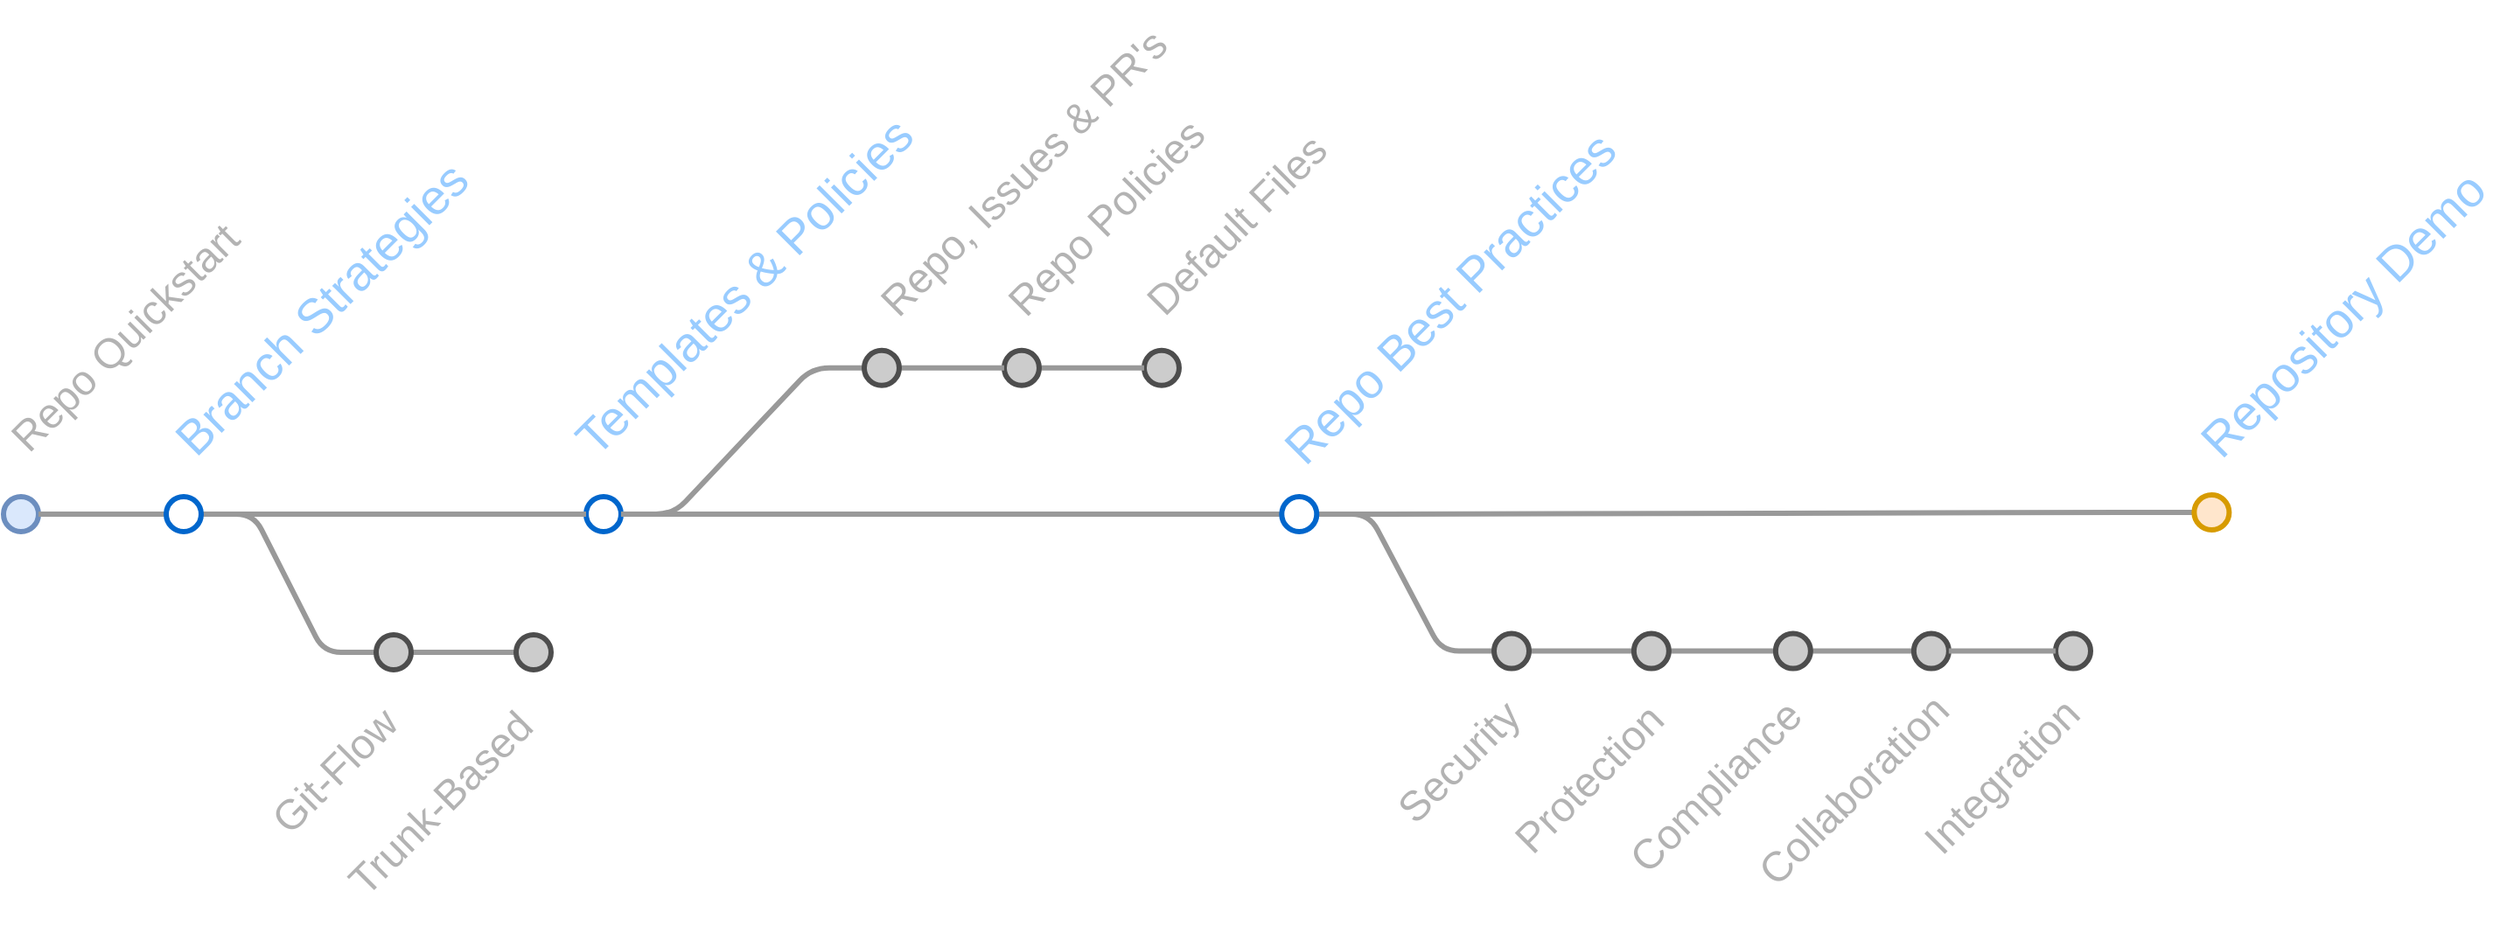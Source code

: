 <mxfile>
    <diagram id="iqNBcv5D5UAEnluReGte" name="Page-1">
        <mxGraphModel dx="1096" dy="696" grid="1" gridSize="10" guides="1" tooltips="1" connect="1" arrows="1" fold="1" page="1" pageScale="1" pageWidth="1169" pageHeight="827" math="0" shadow="0">
            <root>
                <mxCell id="0"/>
                <mxCell id="1" parent="0"/>
                <mxCell id="KxlWeBCbH4CNowEoGFHw-4" value="" style="ellipse;whiteSpace=wrap;html=1;aspect=fixed;strokeWidth=3;fillColor=#dae8fc;strokeColor=#6c8ebf;" parent="1" vertex="1">
                    <mxGeometry x="17" y="310.99" width="20" height="20" as="geometry"/>
                </mxCell>
                <mxCell id="KxlWeBCbH4CNowEoGFHw-6" value="Repo Quickstart" style="text;html=1;strokeColor=none;fillColor=none;align=left;verticalAlign=middle;whiteSpace=wrap;rounded=0;shadow=0;rotation=315;fontColor=#B3B3B3;fontSize=24;" parent="1" vertex="1">
                    <mxGeometry x="-3.15" y="205.5" width="189.3" height="20" as="geometry"/>
                </mxCell>
                <mxCell id="KxlWeBCbH4CNowEoGFHw-7" value="" style="endArrow=none;html=1;strokeWidth=3;entryX=1;entryY=0.5;entryDx=0;entryDy=0;exitX=0;exitY=0.5;exitDx=0;exitDy=0;strokeColor=#999999;startArrow=none;" parent="1" source="3" target="KxlWeBCbH4CNowEoGFHw-4" edge="1">
                    <mxGeometry width="50" height="50" relative="1" as="geometry">
                        <mxPoint x="127" y="320" as="sourcePoint"/>
                        <mxPoint x="77" y="330" as="targetPoint"/>
                    </mxGeometry>
                </mxCell>
                <mxCell id="KxlWeBCbH4CNowEoGFHw-25" style="edgeStyle=entityRelationEdgeStyle;rounded=1;orthogonalLoop=1;jettySize=auto;html=1;entryX=0;entryY=0.5;entryDx=0;entryDy=0;endArrow=none;endFill=0;strokeWidth=3;fontColor=#B3B3B3;exitX=1;exitY=0.5;exitDx=0;exitDy=0;strokeColor=#999999;" parent="1" source="KxlWeBCbH4CNowEoGFHw-8" target="KxlWeBCbH4CNowEoGFHw-24" edge="1">
                    <mxGeometry relative="1" as="geometry"/>
                </mxCell>
                <mxCell id="KxlWeBCbH4CNowEoGFHw-8" value="" style="ellipse;whiteSpace=wrap;html=1;aspect=fixed;strokeWidth=3;strokeColor=#0066CC;" parent="1" vertex="1">
                    <mxGeometry x="350" y="310.99" width="20" height="20" as="geometry"/>
                </mxCell>
                <mxCell id="KxlWeBCbH4CNowEoGFHw-51" style="edgeStyle=entityRelationEdgeStyle;rounded=1;orthogonalLoop=1;jettySize=auto;html=1;entryX=0;entryY=0.5;entryDx=0;entryDy=0;endArrow=none;endFill=0;strokeWidth=3;fontColor=#B3B3B3;strokeColor=#999999;exitX=1;exitY=0.5;exitDx=0;exitDy=0;" parent="1" source="KxlWeBCbH4CNowEoGFHw-12" target="KxlWeBCbH4CNowEoGFHw-35" edge="1">
                    <mxGeometry relative="1" as="geometry">
                        <mxPoint x="800" y="320" as="sourcePoint"/>
                    </mxGeometry>
                </mxCell>
                <mxCell id="KxlWeBCbH4CNowEoGFHw-52" style="edgeStyle=entityRelationEdgeStyle;rounded=1;orthogonalLoop=1;jettySize=auto;html=1;endArrow=none;endFill=0;strokeWidth=3;fontColor=#B3B3B3;strokeColor=#999999;exitX=1;exitY=0.5;exitDx=0;exitDy=0;" parent="1" source="KxlWeBCbH4CNowEoGFHw-12" target="KxlWeBCbH4CNowEoGFHw-53" edge="1">
                    <mxGeometry relative="1" as="geometry">
                        <mxPoint x="1191.19" y="322.81" as="targetPoint"/>
                        <mxPoint x="807.64" y="323.8" as="sourcePoint"/>
                    </mxGeometry>
                </mxCell>
                <mxCell id="KxlWeBCbH4CNowEoGFHw-18" value="Templates &amp;amp; Policies" style="text;html=1;strokeColor=none;fillColor=none;align=left;verticalAlign=middle;whiteSpace=wrap;rounded=0;shadow=0;rotation=315;fontColor=#99CCFF;fontStyle=0;fontSize=28;" parent="1" vertex="1">
                    <mxGeometry x="300.79" y="160.49" width="319.42" height="20" as="geometry"/>
                </mxCell>
                <mxCell id="KxlWeBCbH4CNowEoGFHw-19" value="Security" style="text;html=1;strokeColor=none;fillColor=none;align=right;verticalAlign=middle;whiteSpace=wrap;rounded=0;shadow=0;rotation=315;fontColor=#B3B3B3;fontSize=24;" parent="1" vertex="1">
                    <mxGeometry x="779.0" y="463.27" width="120" height="20" as="geometry"/>
                </mxCell>
                <mxCell id="KxlWeBCbH4CNowEoGFHw-21" value="" style="ellipse;whiteSpace=wrap;html=1;aspect=fixed;strokeWidth=3;fillColor=#CCCCCC;strokeColor=#4D4D4D;" parent="1" vertex="1">
                    <mxGeometry x="668.99" y="227.39" width="20" height="20" as="geometry"/>
                </mxCell>
                <mxCell id="KxlWeBCbH4CNowEoGFHw-37" style="edgeStyle=entityRelationEdgeStyle;rounded=1;orthogonalLoop=1;jettySize=auto;html=1;endArrow=none;endFill=0;strokeWidth=3;fontColor=#B3B3B3;strokeColor=#999999;" parent="1" source="KxlWeBCbH4CNowEoGFHw-23" target="KxlWeBCbH4CNowEoGFHw-21" edge="1">
                    <mxGeometry relative="1" as="geometry">
                        <mxPoint x="668.99" y="237.39" as="targetPoint"/>
                    </mxGeometry>
                </mxCell>
                <mxCell id="KxlWeBCbH4CNowEoGFHw-23" value="" style="ellipse;whiteSpace=wrap;html=1;aspect=fixed;strokeWidth=3;fillColor=#CCCCCC;strokeColor=#4D4D4D;" parent="1" vertex="1">
                    <mxGeometry x="588.99" y="227.39" width="20" height="20" as="geometry"/>
                </mxCell>
                <mxCell id="KxlWeBCbH4CNowEoGFHw-36" style="edgeStyle=entityRelationEdgeStyle;rounded=1;orthogonalLoop=1;jettySize=auto;html=1;endArrow=none;endFill=0;strokeWidth=3;fontColor=#B3B3B3;strokeColor=#999999;" parent="1" source="KxlWeBCbH4CNowEoGFHw-24" target="KxlWeBCbH4CNowEoGFHw-23" edge="1">
                    <mxGeometry relative="1" as="geometry"/>
                </mxCell>
                <mxCell id="KxlWeBCbH4CNowEoGFHw-24" value="" style="ellipse;whiteSpace=wrap;html=1;aspect=fixed;strokeWidth=3;fillColor=#CCCCCC;strokeColor=#4D4D4D;" parent="1" vertex="1">
                    <mxGeometry x="508.99" y="227.39" width="20" height="20" as="geometry"/>
                </mxCell>
                <mxCell id="KxlWeBCbH4CNowEoGFHw-29" value="Default Files" style="text;html=1;strokeColor=none;fillColor=none;align=left;verticalAlign=middle;whiteSpace=wrap;rounded=0;shadow=0;rotation=315;fontColor=#B3B3B3;fontSize=24;" parent="1" vertex="1">
                    <mxGeometry x="650" y="137.45" width="160.93" height="20" as="geometry"/>
                </mxCell>
                <mxCell id="KxlWeBCbH4CNowEoGFHw-30" value="Repo, Issues &amp;amp; PR's" style="text;html=1;strokeColor=none;fillColor=none;align=left;verticalAlign=middle;whiteSpace=wrap;rounded=0;shadow=0;rotation=315;fontColor=#B3B3B3;fontSize=24;" parent="1" vertex="1">
                    <mxGeometry x="485.79" y="110.07" width="241.15" height="20" as="geometry"/>
                </mxCell>
                <mxCell id="KxlWeBCbH4CNowEoGFHw-31" value="Repo Policies" style="text;html=1;strokeColor=none;fillColor=none;align=left;verticalAlign=middle;whiteSpace=wrap;rounded=0;shadow=0;rotation=315;fontColor=#B3B3B3;fontSize=24;" parent="1" vertex="1">
                    <mxGeometry x="565.74" y="124.17" width="200" height="20" as="geometry"/>
                </mxCell>
                <mxCell id="KxlWeBCbH4CNowEoGFHw-48" style="edgeStyle=entityRelationEdgeStyle;rounded=1;orthogonalLoop=1;jettySize=auto;html=1;entryX=0;entryY=0.5;entryDx=0;entryDy=0;endArrow=none;endFill=0;strokeWidth=3;fontColor=#B3B3B3;strokeColor=#999999;" parent="1" source="KxlWeBCbH4CNowEoGFHw-35" target="KxlWeBCbH4CNowEoGFHw-42" edge="1">
                    <mxGeometry relative="1" as="geometry"/>
                </mxCell>
                <mxCell id="KxlWeBCbH4CNowEoGFHw-35" value="" style="ellipse;whiteSpace=wrap;html=1;aspect=fixed;strokeWidth=3;fillColor=#CCCCCC;strokeColor=#4D4D4D;" parent="1" vertex="1">
                    <mxGeometry x="869" y="389.27" width="20" height="20" as="geometry"/>
                </mxCell>
                <mxCell id="KxlWeBCbH4CNowEoGFHw-41" value="Compliance" style="text;html=1;strokeColor=none;fillColor=none;align=right;verticalAlign=middle;whiteSpace=wrap;rounded=0;shadow=0;rotation=315;fontColor=#B3B3B3;fontSize=24;" parent="1" vertex="1">
                    <mxGeometry x="905.86" y="477.41" width="160" height="20" as="geometry"/>
                </mxCell>
                <mxCell id="KxlWeBCbH4CNowEoGFHw-49" style="edgeStyle=entityRelationEdgeStyle;rounded=1;orthogonalLoop=1;jettySize=auto;html=1;entryX=0;entryY=0.5;entryDx=0;entryDy=0;endArrow=none;endFill=0;strokeWidth=3;fontColor=#B3B3B3;strokeColor=#999999;" parent="1" source="KxlWeBCbH4CNowEoGFHw-42" target="KxlWeBCbH4CNowEoGFHw-44" edge="1">
                    <mxGeometry relative="1" as="geometry"/>
                </mxCell>
                <mxCell id="KxlWeBCbH4CNowEoGFHw-42" value="" style="ellipse;whiteSpace=wrap;html=1;aspect=fixed;strokeWidth=3;fillColor=#CCCCCC;strokeColor=#4D4D4D;" parent="1" vertex="1">
                    <mxGeometry x="948.93" y="389.27" width="20" height="20" as="geometry"/>
                </mxCell>
                <mxCell id="KxlWeBCbH4CNowEoGFHw-43" value="Collaboration" style="text;html=1;strokeColor=none;fillColor=none;align=right;verticalAlign=middle;whiteSpace=wrap;rounded=0;shadow=0;rotation=315;fontColor=#B3B3B3;fontSize=24;" parent="1" vertex="1">
                    <mxGeometry x="981.26" y="477.81" width="169.93" height="20" as="geometry"/>
                </mxCell>
                <mxCell id="KxlWeBCbH4CNowEoGFHw-50" style="edgeStyle=entityRelationEdgeStyle;rounded=1;orthogonalLoop=1;jettySize=auto;html=1;endArrow=none;endFill=0;strokeWidth=3;fontColor=#B3B3B3;strokeColor=#999999;" parent="1" source="KxlWeBCbH4CNowEoGFHw-44" target="KxlWeBCbH4CNowEoGFHw-46" edge="1">
                    <mxGeometry relative="1" as="geometry"/>
                </mxCell>
                <mxCell id="KxlWeBCbH4CNowEoGFHw-44" value="" style="ellipse;whiteSpace=wrap;html=1;aspect=fixed;strokeWidth=3;fillColor=#CCCCCC;strokeColor=#4D4D4D;" parent="1" vertex="1">
                    <mxGeometry x="1029.93" y="389.27" width="20" height="20" as="geometry"/>
                </mxCell>
                <mxCell id="KxlWeBCbH4CNowEoGFHw-45" value="Protection" style="text;html=1;strokeColor=none;fillColor=none;align=right;verticalAlign=middle;whiteSpace=wrap;rounded=0;shadow=0;rotation=315;fontColor=#B3B3B3;fontSize=24;" parent="1" vertex="1">
                    <mxGeometry x="861.26" y="465.27" width="120" height="20" as="geometry"/>
                </mxCell>
                <mxCell id="KxlWeBCbH4CNowEoGFHw-46" value="" style="ellipse;whiteSpace=wrap;html=1;aspect=fixed;strokeWidth=3;fillColor=#CCCCCC;strokeColor=#4D4D4D;" parent="1" vertex="1">
                    <mxGeometry x="1108.93" y="389.27" width="20" height="20" as="geometry"/>
                </mxCell>
                <mxCell id="KxlWeBCbH4CNowEoGFHw-47" value="Repo Best Practices" style="text;html=1;strokeColor=none;fillColor=none;align=left;verticalAlign=middle;whiteSpace=wrap;rounded=0;shadow=0;rotation=315;fontColor=#99CCFF;fontStyle=0;fontSize=28;" parent="1" vertex="1">
                    <mxGeometry x="710.18" y="175.82" width="290" height="20" as="geometry"/>
                </mxCell>
                <mxCell id="KxlWeBCbH4CNowEoGFHw-53" value="" style="ellipse;whiteSpace=wrap;html=1;aspect=fixed;strokeWidth=3;strokeColor=#d79b00;fillColor=#ffe6cc;" parent="1" vertex="1">
                    <mxGeometry x="1269.19" y="310" width="20" height="20" as="geometry"/>
                </mxCell>
                <mxCell id="KxlWeBCbH4CNowEoGFHw-54" value="Repository Demo" style="text;html=1;strokeColor=none;fillColor=none;align=left;verticalAlign=middle;whiteSpace=wrap;rounded=0;shadow=0;rotation=315;fontColor=#99CCFF;fontStyle=0;fontSize=28;" parent="1" vertex="1">
                    <mxGeometry x="1244.69" y="197.38" width="218.99" height="20" as="geometry"/>
                </mxCell>
                <mxCell id="11" style="edgeStyle=entityRelationEdgeStyle;html=1;endArrow=none;endFill=0;strokeWidth=3;strokeColor=#999999;" parent="1" source="3" target="5" edge="1">
                    <mxGeometry relative="1" as="geometry">
                        <mxPoint x="227" y="120" as="targetPoint"/>
                    </mxGeometry>
                </mxCell>
                <mxCell id="4" value="Branch Strategies" style="text;html=1;strokeColor=none;fillColor=none;align=left;verticalAlign=middle;whiteSpace=wrap;rounded=0;shadow=0;rotation=315;fontColor=#99CCFF;fontStyle=0;fontSize=28;" parent="1" vertex="1">
                    <mxGeometry x="77.69" y="174.4" width="280" height="20" as="geometry"/>
                </mxCell>
                <mxCell id="15" style="edgeStyle=entityRelationEdgeStyle;html=1;entryX=0.5;entryY=0.5;entryDx=0;entryDy=0;entryPerimeter=0;strokeColor=#999999;strokeWidth=3;endArrow=none;endFill=0;" parent="1" source="5" target="8" edge="1">
                    <mxGeometry relative="1" as="geometry"/>
                </mxCell>
                <mxCell id="5" value="" style="ellipse;whiteSpace=wrap;html=1;aspect=fixed;strokeWidth=3;fillColor=#CCCCCC;strokeColor=#4D4D4D;" parent="1" vertex="1">
                    <mxGeometry x="230" y="390" width="20" height="20" as="geometry"/>
                </mxCell>
                <mxCell id="8" value="" style="ellipse;whiteSpace=wrap;html=1;aspect=fixed;strokeWidth=3;fillColor=#CCCCCC;strokeColor=#4D4D4D;" parent="1" vertex="1">
                    <mxGeometry x="310" y="390" width="20" height="20" as="geometry"/>
                </mxCell>
                <mxCell id="9" value="Trunk-Based" style="text;html=1;strokeColor=none;fillColor=none;align=right;verticalAlign=middle;whiteSpace=wrap;rounded=0;shadow=0;rotation=315;fontColor=#B3B3B3;fontSize=24;" parent="1" vertex="1">
                    <mxGeometry x="192.2" y="477.81" width="146" height="20" as="geometry"/>
                </mxCell>
                <mxCell id="10" value="Git-Flow" style="text;html=1;strokeColor=none;fillColor=none;align=right;verticalAlign=middle;whiteSpace=wrap;rounded=0;shadow=0;rotation=315;fontColor=#B3B3B3;fontSize=24;" parent="1" vertex="1">
                    <mxGeometry x="140.74" y="465.27" width="116" height="20" as="geometry"/>
                </mxCell>
                <mxCell id="13" value="" style="edgeStyle=orthogonalEdgeStyle;rounded=0;orthogonalLoop=1;jettySize=auto;html=1;strokeWidth=3;fontColor=#B3B3B3;endArrow=none;endFill=0;strokeColor=#999999;" parent="1" source="KxlWeBCbH4CNowEoGFHw-8" target="KxlWeBCbH4CNowEoGFHw-12" edge="1">
                    <mxGeometry relative="1" as="geometry">
                        <mxPoint x="789.07" y="320.99" as="targetPoint"/>
                        <mxPoint x="370" y="320.99" as="sourcePoint"/>
                    </mxGeometry>
                </mxCell>
                <mxCell id="KxlWeBCbH4CNowEoGFHw-12" value="" style="ellipse;whiteSpace=wrap;html=1;aspect=fixed;strokeWidth=3;strokeColor=#0066CC;" parent="1" vertex="1">
                    <mxGeometry x="747.64" y="310.99" width="20" height="20" as="geometry"/>
                </mxCell>
                <mxCell id="17" value="" style="endArrow=none;html=1;strokeWidth=3;entryX=1;entryY=0.5;entryDx=0;entryDy=0;exitX=0;exitY=0.5;exitDx=0;exitDy=0;strokeColor=#999999;" parent="1" source="KxlWeBCbH4CNowEoGFHw-8" target="3" edge="1">
                    <mxGeometry width="50" height="50" relative="1" as="geometry">
                        <mxPoint x="350" y="320.99" as="sourcePoint"/>
                        <mxPoint x="37.0" y="320" as="targetPoint"/>
                    </mxGeometry>
                </mxCell>
                <mxCell id="3" value="" style="ellipse;whiteSpace=wrap;html=1;aspect=fixed;strokeWidth=3;strokeColor=#0066CC;" parent="1" vertex="1">
                    <mxGeometry x="110" y="310.99" width="20" height="20" as="geometry"/>
                </mxCell>
                <mxCell id="19" value="" style="ellipse;whiteSpace=wrap;html=1;aspect=fixed;strokeWidth=3;fillColor=#CCCCCC;strokeColor=#4D4D4D;" parent="1" vertex="1">
                    <mxGeometry x="1190.0" y="389.27" width="20" height="20" as="geometry"/>
                </mxCell>
                <mxCell id="20" value="Integration" style="text;html=1;strokeColor=none;fillColor=none;align=right;verticalAlign=middle;whiteSpace=wrap;rounded=0;shadow=0;rotation=315;fontColor=#B3B3B3;fontSize=24;" parent="1" vertex="1">
                    <mxGeometry x="1080.42" y="470" width="141.54" height="20" as="geometry"/>
                </mxCell>
                <mxCell id="21" style="edgeStyle=entityRelationEdgeStyle;rounded=1;orthogonalLoop=1;jettySize=auto;html=1;endArrow=none;endFill=0;strokeWidth=3;fontColor=#B3B3B3;strokeColor=#999999;" parent="1" source="KxlWeBCbH4CNowEoGFHw-46" target="19" edge="1">
                    <mxGeometry relative="1" as="geometry">
                        <mxPoint x="1170" y="400" as="sourcePoint"/>
                        <mxPoint x="1230" y="400" as="targetPoint"/>
                    </mxGeometry>
                </mxCell>
            </root>
        </mxGraphModel>
    </diagram>
</mxfile>